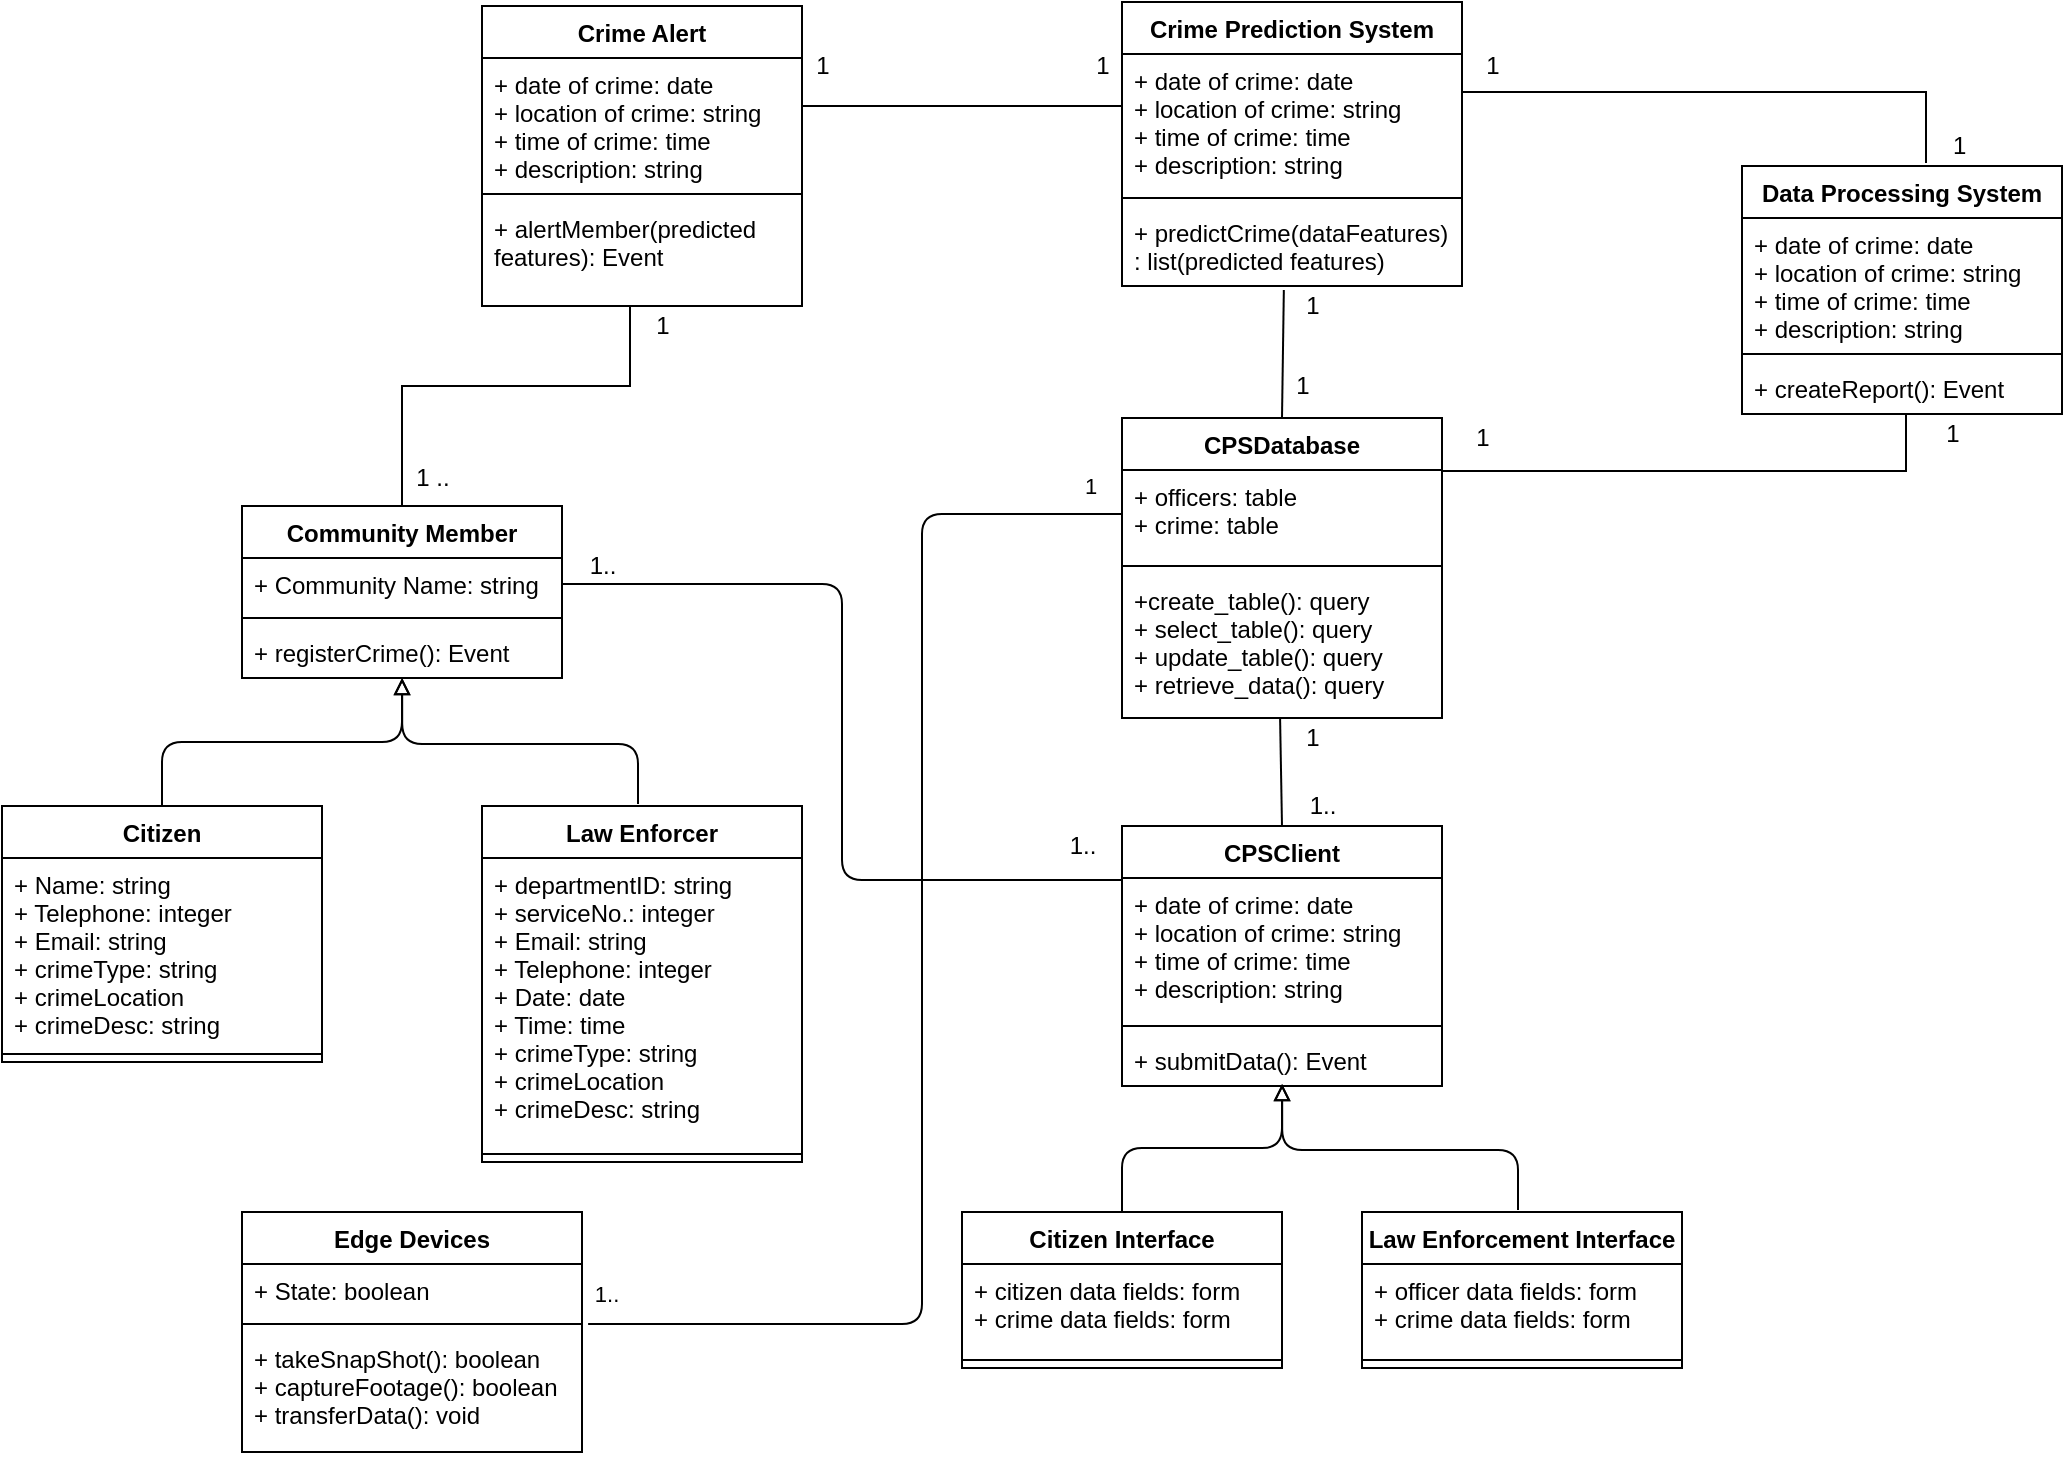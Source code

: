 <mxfile version="14.9.6" type="device"><diagram id="34A0V1qBEqTuqplNeRwZ" name="Page-1"><mxGraphModel dx="1326" dy="806" grid="1" gridSize="10" guides="1" tooltips="1" connect="1" arrows="1" fold="1" page="1" pageScale="1" pageWidth="1169" pageHeight="827" math="0" shadow="0"><root><mxCell id="0"/><mxCell id="1" parent="0"/><mxCell id="ktm2ksdPJjyY6s2vArSA-1" value="Community Member" style="swimlane;fontStyle=1;align=center;verticalAlign=top;childLayout=stackLayout;horizontal=1;startSize=26;horizontalStack=0;resizeParent=1;resizeParentMax=0;resizeLast=0;collapsible=1;marginBottom=0;" parent="1" vertex="1"><mxGeometry x="160" y="320" width="160" height="86" as="geometry"/></mxCell><mxCell id="ktm2ksdPJjyY6s2vArSA-2" value="+ Community Name: string" style="text;strokeColor=none;fillColor=none;align=left;verticalAlign=top;spacingLeft=4;spacingRight=4;overflow=hidden;rotatable=0;points=[[0,0.5],[1,0.5]];portConstraint=eastwest;" parent="ktm2ksdPJjyY6s2vArSA-1" vertex="1"><mxGeometry y="26" width="160" height="26" as="geometry"/></mxCell><mxCell id="ktm2ksdPJjyY6s2vArSA-3" value="" style="line;strokeWidth=1;fillColor=none;align=left;verticalAlign=middle;spacingTop=-1;spacingLeft=3;spacingRight=3;rotatable=0;labelPosition=right;points=[];portConstraint=eastwest;" parent="ktm2ksdPJjyY6s2vArSA-1" vertex="1"><mxGeometry y="52" width="160" height="8" as="geometry"/></mxCell><mxCell id="ktm2ksdPJjyY6s2vArSA-4" value="+ registerCrime(): Event" style="text;strokeColor=none;fillColor=none;align=left;verticalAlign=top;spacingLeft=4;spacingRight=4;overflow=hidden;rotatable=0;points=[[0,0.5],[1,0.5]];portConstraint=eastwest;" parent="ktm2ksdPJjyY6s2vArSA-1" vertex="1"><mxGeometry y="60" width="160" height="26" as="geometry"/></mxCell><mxCell id="ktm2ksdPJjyY6s2vArSA-5" value="Citizen" style="swimlane;fontStyle=1;align=center;verticalAlign=top;childLayout=stackLayout;horizontal=1;startSize=26;horizontalStack=0;resizeParent=1;resizeParentMax=0;resizeLast=0;collapsible=1;marginBottom=0;" parent="1" vertex="1"><mxGeometry x="40" y="470" width="160" height="128" as="geometry"/></mxCell><mxCell id="ktm2ksdPJjyY6s2vArSA-6" value="+ Name: string&#10;+ Telephone: integer&#10;+ Email: string&#10;+ crimeType: string&#10;+ crimeLocation&#10;+ crimeDesc: string" style="text;strokeColor=none;fillColor=none;align=left;verticalAlign=top;spacingLeft=4;spacingRight=4;overflow=hidden;rotatable=0;points=[[0,0.5],[1,0.5]];portConstraint=eastwest;" parent="ktm2ksdPJjyY6s2vArSA-5" vertex="1"><mxGeometry y="26" width="160" height="94" as="geometry"/></mxCell><mxCell id="ktm2ksdPJjyY6s2vArSA-7" value="" style="line;strokeWidth=1;fillColor=none;align=left;verticalAlign=middle;spacingTop=-1;spacingLeft=3;spacingRight=3;rotatable=0;labelPosition=right;points=[];portConstraint=eastwest;" parent="ktm2ksdPJjyY6s2vArSA-5" vertex="1"><mxGeometry y="120" width="160" height="8" as="geometry"/></mxCell><mxCell id="ktm2ksdPJjyY6s2vArSA-9" value="Law Enforcer" style="swimlane;fontStyle=1;align=center;verticalAlign=top;childLayout=stackLayout;horizontal=1;startSize=26;horizontalStack=0;resizeParent=1;resizeParentMax=0;resizeLast=0;collapsible=1;marginBottom=0;" parent="1" vertex="1"><mxGeometry x="280" y="470" width="160" height="178" as="geometry"/></mxCell><mxCell id="ktm2ksdPJjyY6s2vArSA-10" value="+ departmentID: string&#10;+ serviceNo.: integer&#10;+ Email: string&#10;+ Telephone: integer&#10;+ Date: date&#10;+ Time: time&#10;+ crimeType: string&#10;+ crimeLocation&#10;+ crimeDesc: string" style="text;strokeColor=none;fillColor=none;align=left;verticalAlign=top;spacingLeft=4;spacingRight=4;overflow=hidden;rotatable=0;points=[[0,0.5],[1,0.5]];portConstraint=eastwest;" parent="ktm2ksdPJjyY6s2vArSA-9" vertex="1"><mxGeometry y="26" width="160" height="144" as="geometry"/></mxCell><mxCell id="ktm2ksdPJjyY6s2vArSA-11" value="" style="line;strokeWidth=1;fillColor=none;align=left;verticalAlign=middle;spacingTop=-1;spacingLeft=3;spacingRight=3;rotatable=0;labelPosition=right;points=[];portConstraint=eastwest;" parent="ktm2ksdPJjyY6s2vArSA-9" vertex="1"><mxGeometry y="170" width="160" height="8" as="geometry"/></mxCell><mxCell id="ktm2ksdPJjyY6s2vArSA-23" value="Edge Devices" style="swimlane;fontStyle=1;align=center;verticalAlign=top;childLayout=stackLayout;horizontal=1;startSize=26;horizontalStack=0;resizeParent=1;resizeParentMax=0;resizeLast=0;collapsible=1;marginBottom=0;" parent="1" vertex="1"><mxGeometry x="160" y="673" width="170" height="120" as="geometry"/></mxCell><mxCell id="ktm2ksdPJjyY6s2vArSA-24" value="+ State: boolean" style="text;strokeColor=none;fillColor=none;align=left;verticalAlign=top;spacingLeft=4;spacingRight=4;overflow=hidden;rotatable=0;points=[[0,0.5],[1,0.5]];portConstraint=eastwest;" parent="ktm2ksdPJjyY6s2vArSA-23" vertex="1"><mxGeometry y="26" width="170" height="26" as="geometry"/></mxCell><mxCell id="ktm2ksdPJjyY6s2vArSA-25" value="" style="line;strokeWidth=1;fillColor=none;align=left;verticalAlign=middle;spacingTop=-1;spacingLeft=3;spacingRight=3;rotatable=0;labelPosition=right;points=[];portConstraint=eastwest;" parent="ktm2ksdPJjyY6s2vArSA-23" vertex="1"><mxGeometry y="52" width="170" height="8" as="geometry"/></mxCell><mxCell id="ktm2ksdPJjyY6s2vArSA-26" value="+ takeSnapShot(): boolean&#10;+ captureFootage(): boolean&#10;+ transferData(): void" style="text;strokeColor=none;fillColor=none;align=left;verticalAlign=top;spacingLeft=4;spacingRight=4;overflow=hidden;rotatable=0;points=[[0,0.5],[1,0.5]];portConstraint=eastwest;" parent="ktm2ksdPJjyY6s2vArSA-23" vertex="1"><mxGeometry y="60" width="170" height="60" as="geometry"/></mxCell><mxCell id="ktm2ksdPJjyY6s2vArSA-27" value="CPSClient" style="swimlane;fontStyle=1;align=center;verticalAlign=top;childLayout=stackLayout;horizontal=1;startSize=26;horizontalStack=0;resizeParent=1;resizeParentMax=0;resizeLast=0;collapsible=1;marginBottom=0;" parent="1" vertex="1"><mxGeometry x="600" y="480" width="160" height="130" as="geometry"/></mxCell><mxCell id="ktm2ksdPJjyY6s2vArSA-28" value="+ date of crime: date&#10;+ location of crime: string&#10;+ time of crime: time&#10;+ description: string" style="text;strokeColor=none;fillColor=none;align=left;verticalAlign=top;spacingLeft=4;spacingRight=4;overflow=hidden;rotatable=0;points=[[0,0.5],[1,0.5]];portConstraint=eastwest;" parent="ktm2ksdPJjyY6s2vArSA-27" vertex="1"><mxGeometry y="26" width="160" height="70" as="geometry"/></mxCell><mxCell id="ktm2ksdPJjyY6s2vArSA-29" value="" style="line;strokeWidth=1;fillColor=none;align=left;verticalAlign=middle;spacingTop=-1;spacingLeft=3;spacingRight=3;rotatable=0;labelPosition=right;points=[];portConstraint=eastwest;" parent="ktm2ksdPJjyY6s2vArSA-27" vertex="1"><mxGeometry y="96" width="160" height="8" as="geometry"/></mxCell><mxCell id="ktm2ksdPJjyY6s2vArSA-30" value="+ submitData(): Event" style="text;strokeColor=none;fillColor=none;align=left;verticalAlign=top;spacingLeft=4;spacingRight=4;overflow=hidden;rotatable=0;points=[[0,0.5],[1,0.5]];portConstraint=eastwest;" parent="ktm2ksdPJjyY6s2vArSA-27" vertex="1"><mxGeometry y="104" width="160" height="26" as="geometry"/></mxCell><mxCell id="ktm2ksdPJjyY6s2vArSA-33" value="" style="endArrow=none;dashed=0;endFill=1;html=1;edgeStyle=elbowEdgeStyle;entryX=0;entryY=0.5;entryDx=0;entryDy=0;exitX=1.018;exitY=-0.067;exitDx=0;exitDy=0;exitPerimeter=0;" parent="1" source="ktm2ksdPJjyY6s2vArSA-26" target="ktm2ksdPJjyY6s2vArSA-46" edge="1"><mxGeometry width="160" relative="1" as="geometry"><mxPoint x="323" y="681.5" as="sourcePoint"/><mxPoint x="600" y="507" as="targetPoint"/><Array as="points"><mxPoint x="500" y="500"/></Array></mxGeometry></mxCell><mxCell id="ktm2ksdPJjyY6s2vArSA-82" value="1.." style="edgeLabel;html=1;align=center;verticalAlign=middle;resizable=0;points=[];" parent="ktm2ksdPJjyY6s2vArSA-33" vertex="1" connectable="0"><mxGeometry x="-0.901" relative="1" as="geometry"><mxPoint x="-25" y="-15" as="offset"/></mxGeometry></mxCell><mxCell id="ktm2ksdPJjyY6s2vArSA-84" value="1" style="edgeLabel;html=1;align=center;verticalAlign=middle;resizable=0;points=[];" parent="ktm2ksdPJjyY6s2vArSA-33" vertex="1" connectable="0"><mxGeometry x="0.95" y="2" relative="1" as="geometry"><mxPoint x="1" y="-12" as="offset"/></mxGeometry></mxCell><mxCell id="ktm2ksdPJjyY6s2vArSA-34" value="" style="endArrow=none;dashed=0;endFill=1;html=1;edgeStyle=elbowEdgeStyle;exitX=1;exitY=0.5;exitDx=0;exitDy=0;" parent="1" source="ktm2ksdPJjyY6s2vArSA-2" edge="1"><mxGeometry width="160" relative="1" as="geometry"><mxPoint x="330" y="691.5" as="sourcePoint"/><mxPoint x="600" y="507" as="targetPoint"/></mxGeometry></mxCell><mxCell id="ktm2ksdPJjyY6s2vArSA-35" value="Citizen Interface" style="swimlane;fontStyle=1;align=center;verticalAlign=top;childLayout=stackLayout;horizontal=1;startSize=26;horizontalStack=0;resizeParent=1;resizeParentMax=0;resizeLast=0;collapsible=1;marginBottom=0;" parent="1" vertex="1"><mxGeometry x="520" y="673" width="160" height="78" as="geometry"/></mxCell><mxCell id="ktm2ksdPJjyY6s2vArSA-36" value="+ citizen data fields: form&#10;+ crime data fields: form" style="text;strokeColor=none;fillColor=none;align=left;verticalAlign=top;spacingLeft=4;spacingRight=4;overflow=hidden;rotatable=0;points=[[0,0.5],[1,0.5]];portConstraint=eastwest;" parent="ktm2ksdPJjyY6s2vArSA-35" vertex="1"><mxGeometry y="26" width="160" height="44" as="geometry"/></mxCell><mxCell id="ktm2ksdPJjyY6s2vArSA-37" value="" style="line;strokeWidth=1;fillColor=none;align=left;verticalAlign=middle;spacingTop=-1;spacingLeft=3;spacingRight=3;rotatable=0;labelPosition=right;points=[];portConstraint=eastwest;" parent="ktm2ksdPJjyY6s2vArSA-35" vertex="1"><mxGeometry y="70" width="160" height="8" as="geometry"/></mxCell><mxCell id="ktm2ksdPJjyY6s2vArSA-39" value="Law Enforcement Interface" style="swimlane;fontStyle=1;align=center;verticalAlign=top;childLayout=stackLayout;horizontal=1;startSize=26;horizontalStack=0;resizeParent=1;resizeParentMax=0;resizeLast=0;collapsible=1;marginBottom=0;" parent="1" vertex="1"><mxGeometry x="720" y="673" width="160" height="78" as="geometry"/></mxCell><mxCell id="ktm2ksdPJjyY6s2vArSA-40" value="+ officer data fields: form&#10;+ crime data fields: form" style="text;strokeColor=none;fillColor=none;align=left;verticalAlign=top;spacingLeft=4;spacingRight=4;overflow=hidden;rotatable=0;points=[[0,0.5],[1,0.5]];portConstraint=eastwest;" parent="ktm2ksdPJjyY6s2vArSA-39" vertex="1"><mxGeometry y="26" width="160" height="44" as="geometry"/></mxCell><mxCell id="ktm2ksdPJjyY6s2vArSA-41" value="" style="line;strokeWidth=1;fillColor=none;align=left;verticalAlign=middle;spacingTop=-1;spacingLeft=3;spacingRight=3;rotatable=0;labelPosition=right;points=[];portConstraint=eastwest;" parent="ktm2ksdPJjyY6s2vArSA-39" vertex="1"><mxGeometry y="70" width="160" height="8" as="geometry"/></mxCell><mxCell id="ktm2ksdPJjyY6s2vArSA-43" value="" style="endArrow=block;dashed=0;endFill=0;edgeStyle=orthogonalEdgeStyle;html=1;edgeStyle=orthogonalEdgeStyle;exitX=0.5;exitY=0;exitDx=0;exitDy=0;entryX=0.513;entryY=1.115;entryDx=0;entryDy=0;entryPerimeter=0;" parent="1" edge="1"><mxGeometry width="160" relative="1" as="geometry"><mxPoint x="798" y="672" as="sourcePoint"/><mxPoint x="680.08" y="608.99" as="targetPoint"/><Array as="points"><mxPoint x="798" y="642"/><mxPoint x="680" y="642"/></Array></mxGeometry></mxCell><mxCell id="ktm2ksdPJjyY6s2vArSA-44" value="" style="endArrow=block;dashed=0;endFill=0;edgeStyle=orthogonalEdgeStyle;html=1;edgeStyle=orthogonalEdgeStyle;exitX=0.5;exitY=0;exitDx=0;exitDy=0;" parent="1" source="ktm2ksdPJjyY6s2vArSA-35" edge="1"><mxGeometry width="160" relative="1" as="geometry"><mxPoint x="580" y="679" as="sourcePoint"/><mxPoint x="680" y="609" as="targetPoint"/><Array as="points"><mxPoint x="600" y="641"/><mxPoint x="680" y="641"/></Array></mxGeometry></mxCell><mxCell id="ktm2ksdPJjyY6s2vArSA-45" value="CPSDatabase" style="swimlane;fontStyle=1;align=center;verticalAlign=top;childLayout=stackLayout;horizontal=1;startSize=26;horizontalStack=0;resizeParent=1;resizeParentMax=0;resizeLast=0;collapsible=1;marginBottom=0;" parent="1" vertex="1"><mxGeometry x="600" y="276" width="160" height="150" as="geometry"/></mxCell><mxCell id="ktm2ksdPJjyY6s2vArSA-46" value="+ officers: table&#10;+ crime: table" style="text;strokeColor=none;fillColor=none;align=left;verticalAlign=top;spacingLeft=4;spacingRight=4;overflow=hidden;rotatable=0;points=[[0,0.5],[1,0.5]];portConstraint=eastwest;" parent="ktm2ksdPJjyY6s2vArSA-45" vertex="1"><mxGeometry y="26" width="160" height="44" as="geometry"/></mxCell><mxCell id="ktm2ksdPJjyY6s2vArSA-47" value="" style="line;strokeWidth=1;fillColor=none;align=left;verticalAlign=middle;spacingTop=-1;spacingLeft=3;spacingRight=3;rotatable=0;labelPosition=right;points=[];portConstraint=eastwest;" parent="ktm2ksdPJjyY6s2vArSA-45" vertex="1"><mxGeometry y="70" width="160" height="8" as="geometry"/></mxCell><mxCell id="ktm2ksdPJjyY6s2vArSA-48" value="+create_table(): query&#10;+ select_table(): query&#10;+ update_table(): query&#10;+ retrieve_data(): query" style="text;strokeColor=none;fillColor=none;align=left;verticalAlign=top;spacingLeft=4;spacingRight=4;overflow=hidden;rotatable=0;points=[[0,0.5],[1,0.5]];portConstraint=eastwest;" parent="ktm2ksdPJjyY6s2vArSA-45" vertex="1"><mxGeometry y="78" width="160" height="72" as="geometry"/></mxCell><mxCell id="ktm2ksdPJjyY6s2vArSA-53" value="Crime Alert" style="swimlane;fontStyle=1;align=center;verticalAlign=top;childLayout=stackLayout;horizontal=1;startSize=26;horizontalStack=0;resizeParent=1;resizeParentMax=0;resizeLast=0;collapsible=1;marginBottom=0;" parent="1" vertex="1"><mxGeometry x="280" y="70" width="160" height="150" as="geometry"/></mxCell><mxCell id="ktm2ksdPJjyY6s2vArSA-54" value="+ date of crime: date&#10;+ location of crime: string&#10;+ time of crime: time&#10;+ description: string" style="text;strokeColor=none;fillColor=none;align=left;verticalAlign=top;spacingLeft=4;spacingRight=4;overflow=hidden;rotatable=0;points=[[0,0.5],[1,0.5]];portConstraint=eastwest;" parent="ktm2ksdPJjyY6s2vArSA-53" vertex="1"><mxGeometry y="26" width="160" height="64" as="geometry"/></mxCell><mxCell id="ktm2ksdPJjyY6s2vArSA-55" value="" style="line;strokeWidth=1;fillColor=none;align=left;verticalAlign=middle;spacingTop=-1;spacingLeft=3;spacingRight=3;rotatable=0;labelPosition=right;points=[];portConstraint=eastwest;" parent="ktm2ksdPJjyY6s2vArSA-53" vertex="1"><mxGeometry y="90" width="160" height="8" as="geometry"/></mxCell><mxCell id="ktm2ksdPJjyY6s2vArSA-56" value="+ alertMember(predicted &#10;features): Event" style="text;strokeColor=none;fillColor=none;align=left;verticalAlign=top;spacingLeft=4;spacingRight=4;overflow=hidden;rotatable=0;points=[[0,0.5],[1,0.5]];portConstraint=eastwest;" parent="ktm2ksdPJjyY6s2vArSA-53" vertex="1"><mxGeometry y="98" width="160" height="52" as="geometry"/></mxCell><mxCell id="ktm2ksdPJjyY6s2vArSA-57" value="" style="endArrow=none;html=1;rounded=0;edgeStyle=orthogonalEdgeStyle;entryX=0.469;entryY=1;entryDx=0;entryDy=0;entryPerimeter=0;exitX=0.5;exitY=0;exitDx=0;exitDy=0;" parent="1" source="ktm2ksdPJjyY6s2vArSA-1" target="ktm2ksdPJjyY6s2vArSA-56" edge="1"><mxGeometry relative="1" as="geometry"><mxPoint x="230" y="220" as="sourcePoint"/><mxPoint x="390" y="220" as="targetPoint"/><Array as="points"><mxPoint x="240" y="260"/><mxPoint x="354" y="260"/></Array></mxGeometry></mxCell><mxCell id="ktm2ksdPJjyY6s2vArSA-58" value="Crime Prediction System" style="swimlane;fontStyle=1;align=center;verticalAlign=top;childLayout=stackLayout;horizontal=1;startSize=26;horizontalStack=0;resizeParent=1;resizeParentMax=0;resizeLast=0;collapsible=1;marginBottom=0;" parent="1" vertex="1"><mxGeometry x="600" y="68" width="170" height="142" as="geometry"/></mxCell><mxCell id="ktm2ksdPJjyY6s2vArSA-59" value="+ date of crime: date&#10;+ location of crime: string&#10;+ time of crime: time&#10;+ description: string" style="text;strokeColor=none;fillColor=none;align=left;verticalAlign=top;spacingLeft=4;spacingRight=4;overflow=hidden;rotatable=0;points=[[0,0.5],[1,0.5]];portConstraint=eastwest;" parent="ktm2ksdPJjyY6s2vArSA-58" vertex="1"><mxGeometry y="26" width="170" height="68" as="geometry"/></mxCell><mxCell id="ktm2ksdPJjyY6s2vArSA-60" value="" style="line;strokeWidth=1;fillColor=none;align=left;verticalAlign=middle;spacingTop=-1;spacingLeft=3;spacingRight=3;rotatable=0;labelPosition=right;points=[];portConstraint=eastwest;" parent="ktm2ksdPJjyY6s2vArSA-58" vertex="1"><mxGeometry y="94" width="170" height="8" as="geometry"/></mxCell><mxCell id="ktm2ksdPJjyY6s2vArSA-61" value="+ predictCrime(dataFeatures)&#10;: list(predicted features)" style="text;strokeColor=none;fillColor=none;align=left;verticalAlign=top;spacingLeft=4;spacingRight=4;overflow=hidden;rotatable=0;points=[[0,0.5],[1,0.5]];portConstraint=eastwest;" parent="ktm2ksdPJjyY6s2vArSA-58" vertex="1"><mxGeometry y="102" width="170" height="40" as="geometry"/></mxCell><mxCell id="ktm2ksdPJjyY6s2vArSA-62" value="" style="endArrow=none;html=1;rounded=0;" parent="1" edge="1"><mxGeometry relative="1" as="geometry"><mxPoint x="440" y="120" as="sourcePoint"/><mxPoint x="600" y="120" as="targetPoint"/></mxGeometry></mxCell><mxCell id="ktm2ksdPJjyY6s2vArSA-68" value="Data Processing System" style="swimlane;fontStyle=1;align=center;verticalAlign=top;childLayout=stackLayout;horizontal=1;startSize=26;horizontalStack=0;resizeParent=1;resizeParentMax=0;resizeLast=0;collapsible=1;marginBottom=0;" parent="1" vertex="1"><mxGeometry x="910" y="150" width="160" height="124" as="geometry"/></mxCell><mxCell id="ktm2ksdPJjyY6s2vArSA-69" value="+ date of crime: date&#10;+ location of crime: string&#10;+ time of crime: time&#10;+ description: string" style="text;strokeColor=none;fillColor=none;align=left;verticalAlign=top;spacingLeft=4;spacingRight=4;overflow=hidden;rotatable=0;points=[[0,0.5],[1,0.5]];portConstraint=eastwest;" parent="ktm2ksdPJjyY6s2vArSA-68" vertex="1"><mxGeometry y="26" width="160" height="64" as="geometry"/></mxCell><mxCell id="ktm2ksdPJjyY6s2vArSA-70" value="" style="line;strokeWidth=1;fillColor=none;align=left;verticalAlign=middle;spacingTop=-1;spacingLeft=3;spacingRight=3;rotatable=0;labelPosition=right;points=[];portConstraint=eastwest;" parent="ktm2ksdPJjyY6s2vArSA-68" vertex="1"><mxGeometry y="90" width="160" height="8" as="geometry"/></mxCell><mxCell id="ktm2ksdPJjyY6s2vArSA-71" value="+ createReport(): Event" style="text;strokeColor=none;fillColor=none;align=left;verticalAlign=top;spacingLeft=4;spacingRight=4;overflow=hidden;rotatable=0;points=[[0,0.5],[1,0.5]];portConstraint=eastwest;" parent="ktm2ksdPJjyY6s2vArSA-68" vertex="1"><mxGeometry y="98" width="160" height="26" as="geometry"/></mxCell><mxCell id="ktm2ksdPJjyY6s2vArSA-72" value="" style="endArrow=none;html=1;rounded=0;entryX=0.513;entryY=1;entryDx=0;entryDy=0;entryPerimeter=0;edgeStyle=elbowEdgeStyle;" parent="1" target="ktm2ksdPJjyY6s2vArSA-71" edge="1"><mxGeometry relative="1" as="geometry"><mxPoint x="760" y="302.5" as="sourcePoint"/><mxPoint x="920" y="302.5" as="targetPoint"/><Array as="points"><mxPoint x="992" y="290"/></Array></mxGeometry></mxCell><mxCell id="ktm2ksdPJjyY6s2vArSA-73" value="" style="endArrow=none;html=1;rounded=0;edgeStyle=elbowEdgeStyle;entryX=0.575;entryY=-0.012;entryDx=0;entryDy=0;entryPerimeter=0;" parent="1" target="ktm2ksdPJjyY6s2vArSA-68" edge="1"><mxGeometry relative="1" as="geometry"><mxPoint x="770" y="113" as="sourcePoint"/><mxPoint x="920" y="112.5" as="targetPoint"/><Array as="points"><mxPoint x="1002" y="130"/></Array></mxGeometry></mxCell><mxCell id="ktm2ksdPJjyY6s2vArSA-74" value="" style="endArrow=none;html=1;rounded=0;entryX=0.5;entryY=0;entryDx=0;entryDy=0;exitX=0.476;exitY=1.05;exitDx=0;exitDy=0;exitPerimeter=0;" parent="1" source="ktm2ksdPJjyY6s2vArSA-61" target="ktm2ksdPJjyY6s2vArSA-45" edge="1"><mxGeometry relative="1" as="geometry"><mxPoint x="680" y="172" as="sourcePoint"/><mxPoint x="660" y="310" as="targetPoint"/></mxGeometry></mxCell><mxCell id="ktm2ksdPJjyY6s2vArSA-78" value="" style="endArrow=block;dashed=0;endFill=0;edgeStyle=orthogonalEdgeStyle;html=1;edgeStyle=orthogonalEdgeStyle;exitX=0.5;exitY=0;exitDx=0;exitDy=0;entryX=0.513;entryY=1.115;entryDx=0;entryDy=0;entryPerimeter=0;" parent="1" edge="1"><mxGeometry width="160" relative="1" as="geometry"><mxPoint x="358" y="469" as="sourcePoint"/><mxPoint x="240.08" y="405.99" as="targetPoint"/><Array as="points"><mxPoint x="358" y="439"/><mxPoint x="240" y="439"/></Array></mxGeometry></mxCell><mxCell id="ktm2ksdPJjyY6s2vArSA-79" value="" style="endArrow=block;dashed=0;endFill=0;edgeStyle=orthogonalEdgeStyle;html=1;edgeStyle=orthogonalEdgeStyle;" parent="1" edge="1"><mxGeometry width="160" relative="1" as="geometry"><mxPoint x="120" y="470" as="sourcePoint"/><mxPoint x="240" y="406" as="targetPoint"/><Array as="points"><mxPoint x="120" y="470"/><mxPoint x="120" y="438"/><mxPoint x="240" y="438"/></Array></mxGeometry></mxCell><mxCell id="ktm2ksdPJjyY6s2vArSA-86" value="1.." style="text;html=1;align=center;verticalAlign=middle;resizable=0;points=[];autosize=1;strokeColor=none;" parent="1" vertex="1"><mxGeometry x="325" y="340" width="30" height="20" as="geometry"/></mxCell><mxCell id="ktm2ksdPJjyY6s2vArSA-87" value="1.." style="text;html=1;align=center;verticalAlign=middle;resizable=0;points=[];autosize=1;strokeColor=none;" parent="1" vertex="1"><mxGeometry x="565" y="480" width="30" height="20" as="geometry"/></mxCell><mxCell id="ktm2ksdPJjyY6s2vArSA-88" value="1.." style="text;html=1;align=center;verticalAlign=middle;resizable=0;points=[];autosize=1;strokeColor=none;" parent="1" vertex="1"><mxGeometry x="685" y="460" width="30" height="20" as="geometry"/></mxCell><mxCell id="ktm2ksdPJjyY6s2vArSA-89" value="1" style="text;html=1;align=center;verticalAlign=middle;resizable=0;points=[];autosize=1;strokeColor=none;" parent="1" vertex="1"><mxGeometry x="685" y="426" width="20" height="20" as="geometry"/></mxCell><mxCell id="ktm2ksdPJjyY6s2vArSA-90" value="1" style="text;html=1;align=center;verticalAlign=middle;resizable=0;points=[];autosize=1;strokeColor=none;" parent="1" vertex="1"><mxGeometry x="680" y="250" width="20" height="20" as="geometry"/></mxCell><mxCell id="ktm2ksdPJjyY6s2vArSA-91" value="1" style="text;html=1;align=center;verticalAlign=middle;resizable=0;points=[];autosize=1;strokeColor=none;" parent="1" vertex="1"><mxGeometry x="685" y="210" width="20" height="20" as="geometry"/></mxCell><mxCell id="ktm2ksdPJjyY6s2vArSA-94" value="" style="endArrow=none;html=1;rounded=0;entryX=0.494;entryY=1;entryDx=0;entryDy=0;entryPerimeter=0;exitX=0.5;exitY=0;exitDx=0;exitDy=0;" parent="1" source="ktm2ksdPJjyY6s2vArSA-27" target="ktm2ksdPJjyY6s2vArSA-48" edge="1"><mxGeometry relative="1" as="geometry"><mxPoint x="500" y="410" as="sourcePoint"/><mxPoint x="660" y="410" as="targetPoint"/></mxGeometry></mxCell><mxCell id="ktm2ksdPJjyY6s2vArSA-95" value="1" style="text;html=1;align=center;verticalAlign=middle;resizable=0;points=[];autosize=1;strokeColor=none;" parent="1" vertex="1"><mxGeometry x="770" y="276" width="20" height="20" as="geometry"/></mxCell><mxCell id="ktm2ksdPJjyY6s2vArSA-96" value="1" style="text;html=1;align=center;verticalAlign=middle;resizable=0;points=[];autosize=1;strokeColor=none;" parent="1" vertex="1"><mxGeometry x="1005" y="274" width="20" height="20" as="geometry"/></mxCell><mxCell id="ktm2ksdPJjyY6s2vArSA-97" value="1&amp;nbsp;" style="text;html=1;align=center;verticalAlign=middle;resizable=0;points=[];autosize=1;strokeColor=none;" parent="1" vertex="1"><mxGeometry x="1005" y="130" width="30" height="20" as="geometry"/></mxCell><mxCell id="ktm2ksdPJjyY6s2vArSA-98" value="1" style="text;html=1;align=center;verticalAlign=middle;resizable=0;points=[];autosize=1;strokeColor=none;" parent="1" vertex="1"><mxGeometry x="775" y="90" width="20" height="20" as="geometry"/></mxCell><mxCell id="ktm2ksdPJjyY6s2vArSA-99" value="1" style="text;html=1;align=center;verticalAlign=middle;resizable=0;points=[];autosize=1;strokeColor=none;" parent="1" vertex="1"><mxGeometry x="580" y="90" width="20" height="20" as="geometry"/></mxCell><mxCell id="ktm2ksdPJjyY6s2vArSA-100" value="1" style="text;html=1;align=center;verticalAlign=middle;resizable=0;points=[];autosize=1;strokeColor=none;" parent="1" vertex="1"><mxGeometry x="440" y="90" width="20" height="20" as="geometry"/></mxCell><mxCell id="ktm2ksdPJjyY6s2vArSA-101" value="1" style="text;html=1;align=center;verticalAlign=middle;resizable=0;points=[];autosize=1;strokeColor=none;" parent="1" vertex="1"><mxGeometry x="360" y="220" width="20" height="20" as="geometry"/></mxCell><mxCell id="ktm2ksdPJjyY6s2vArSA-102" value="1 .." style="text;html=1;align=center;verticalAlign=middle;resizable=0;points=[];autosize=1;strokeColor=none;" parent="1" vertex="1"><mxGeometry x="240" y="296" width="30" height="20" as="geometry"/></mxCell></root></mxGraphModel></diagram></mxfile>